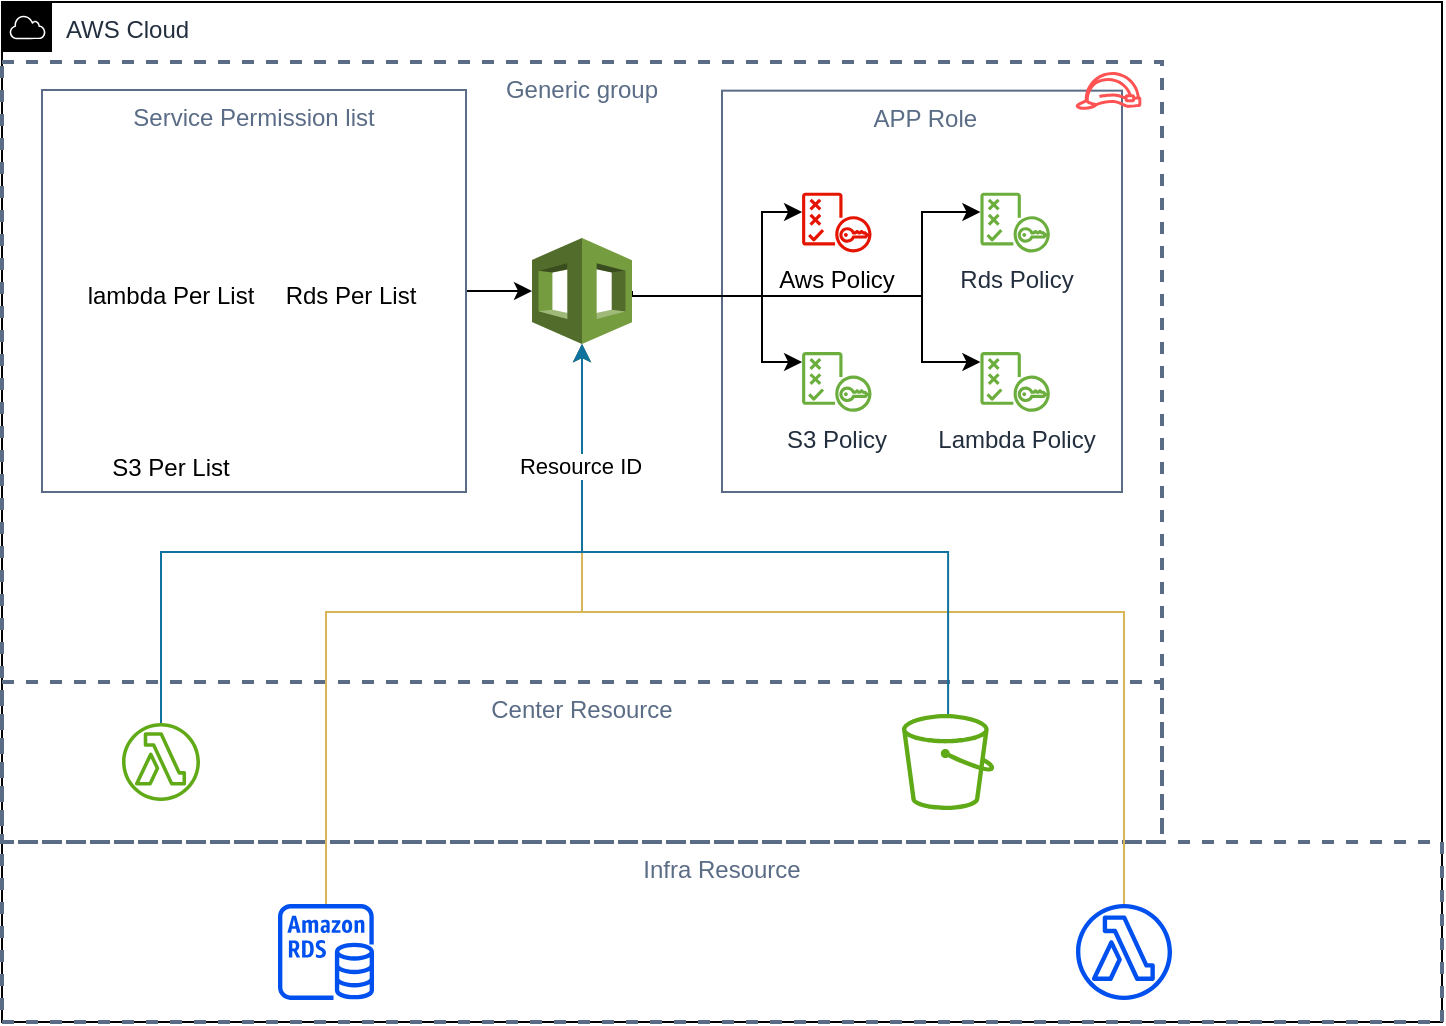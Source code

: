 <mxfile version="14.9.9" type="github">
  <diagram id="h0Ltb3ubu5BE6TXucoJK" name="Page-1">
    <mxGraphModel dx="932" dy="527" grid="1" gridSize="10" guides="1" tooltips="1" connect="1" arrows="1" fold="1" page="1" pageScale="1" pageWidth="827" pageHeight="1169" math="0" shadow="0">
      <root>
        <mxCell id="0" />
        <mxCell id="1" parent="0" />
        <mxCell id="L57G383Xu0ex_uQmPp5W-1" value="AWS Cloud" style="points=[[0,0],[0.25,0],[0.5,0],[0.75,0],[1,0],[1,0.25],[1,0.5],[1,0.75],[1,1],[0.75,1],[0.5,1],[0.25,1],[0,1],[0,0.75],[0,0.5],[0,0.25]];outlineConnect=0;gradientColor=none;html=1;whiteSpace=wrap;fontSize=12;fontStyle=0;shape=mxgraph.aws4.group;grIcon=mxgraph.aws4.group_aws_cloud;fillColor=none;verticalAlign=top;align=left;spacingLeft=30;fontColor=#232F3E;dashed=0;" vertex="1" parent="1">
          <mxGeometry x="80" y="75" width="720" height="510" as="geometry" />
        </mxCell>
        <mxCell id="L57G383Xu0ex_uQmPp5W-21" value="Generic group" style="fillColor=none;strokeColor=#5A6C86;dashed=1;verticalAlign=top;fontStyle=0;fontColor=#5A6C86;strokeWidth=2;" vertex="1" parent="1">
          <mxGeometry x="80" y="105" width="580" height="390" as="geometry" />
        </mxCell>
        <mxCell id="L57G383Xu0ex_uQmPp5W-50" style="edgeStyle=orthogonalEdgeStyle;curved=1;rounded=0;sketch=0;orthogonalLoop=1;jettySize=auto;html=1;exitX=1;exitY=0.5;exitDx=0;exitDy=0;fontColor=#000000;" edge="1" parent="1" source="L57G383Xu0ex_uQmPp5W-46" target="L57G383Xu0ex_uQmPp5W-28">
          <mxGeometry relative="1" as="geometry" />
        </mxCell>
        <mxCell id="L57G383Xu0ex_uQmPp5W-46" value="Service Permission list" style="fillColor=none;strokeColor=#5A6C86;verticalAlign=top;fontStyle=0;fontColor=#5A6C86;" vertex="1" parent="1">
          <mxGeometry x="100" y="119" width="212" height="201" as="geometry" />
        </mxCell>
        <mxCell id="L57G383Xu0ex_uQmPp5W-7" value="Infra Resource" style="fillColor=none;strokeColor=#5A6C86;dashed=1;verticalAlign=top;fontStyle=0;fontColor=#5A6C86;strokeWidth=2;" vertex="1" parent="1">
          <mxGeometry x="80" y="495" width="720" height="90" as="geometry" />
        </mxCell>
        <mxCell id="L57G383Xu0ex_uQmPp5W-22" value="Center Resource" style="fillColor=none;strokeColor=#5A6C86;dashed=1;verticalAlign=top;fontStyle=0;fontColor=#5A6C86;strokeWidth=2;" vertex="1" parent="1">
          <mxGeometry x="80" y="415" width="580" height="80" as="geometry" />
        </mxCell>
        <mxCell id="L57G383Xu0ex_uQmPp5W-42" style="edgeStyle=orthogonalEdgeStyle;rounded=0;sketch=0;orthogonalLoop=1;jettySize=auto;html=1;entryX=0.5;entryY=1;entryDx=0;entryDy=0;entryPerimeter=0;gradientColor=#ffd966;fillColor=#fff2cc;strokeColor=#d6b656;" edge="1" parent="1" source="L57G383Xu0ex_uQmPp5W-3" target="L57G383Xu0ex_uQmPp5W-28">
          <mxGeometry relative="1" as="geometry">
            <Array as="points">
              <mxPoint x="242" y="380" />
              <mxPoint x="370" y="380" />
            </Array>
          </mxGeometry>
        </mxCell>
        <mxCell id="L57G383Xu0ex_uQmPp5W-3" value="" style="outlineConnect=0;fontColor=#ffffff;fillColor=#0050ef;strokeColor=#001DBC;dashed=0;verticalLabelPosition=bottom;verticalAlign=top;align=center;html=1;fontSize=12;fontStyle=0;aspect=fixed;pointerEvents=1;shape=mxgraph.aws4.rds_instance;" vertex="1" parent="1">
          <mxGeometry x="218" y="526" width="48" height="48" as="geometry" />
        </mxCell>
        <mxCell id="L57G383Xu0ex_uQmPp5W-44" style="edgeStyle=orthogonalEdgeStyle;rounded=0;sketch=0;orthogonalLoop=1;jettySize=auto;html=1;entryX=0.5;entryY=1;entryDx=0;entryDy=0;entryPerimeter=0;gradientColor=#ffd966;fillColor=#fff2cc;strokeColor=#d6b656;" edge="1" parent="1" source="L57G383Xu0ex_uQmPp5W-6" target="L57G383Xu0ex_uQmPp5W-28">
          <mxGeometry relative="1" as="geometry">
            <Array as="points">
              <mxPoint x="641" y="380" />
              <mxPoint x="370" y="380" />
            </Array>
          </mxGeometry>
        </mxCell>
        <mxCell id="L57G383Xu0ex_uQmPp5W-6" value="" style="outlineConnect=0;fillColor=#0050ef;strokeColor=#001DBC;dashed=0;verticalLabelPosition=bottom;verticalAlign=top;align=center;html=1;fontSize=12;fontStyle=0;aspect=fixed;pointerEvents=1;shape=mxgraph.aws4.lambda_function;fontColor=#ffffff;" vertex="1" parent="1">
          <mxGeometry x="617" y="526" width="48" height="48" as="geometry" />
        </mxCell>
        <mxCell id="L57G383Xu0ex_uQmPp5W-9" value="lambda Per List" style="shape=image;html=1;verticalAlign=top;verticalLabelPosition=bottom;labelBackgroundColor=#ffffff;imageAspect=0;aspect=fixed;image=https://cdn0.iconfinder.com/data/icons/simpline-mix/64/simpline_11-128.png" vertex="1" parent="1">
          <mxGeometry x="140" y="160" width="48" height="48" as="geometry" />
        </mxCell>
        <mxCell id="L57G383Xu0ex_uQmPp5W-25" value="" style="group" vertex="1" connectable="0" parent="1">
          <mxGeometry x="440" y="110" width="210" height="210" as="geometry" />
        </mxCell>
        <mxCell id="L57G383Xu0ex_uQmPp5W-16" value=" APP Role" style="fillColor=none;strokeColor=#5A6C86;verticalAlign=top;fontStyle=0;fontColor=#5A6C86;" vertex="1" parent="L57G383Xu0ex_uQmPp5W-25">
          <mxGeometry y="9.33" width="200" height="200.67" as="geometry" />
        </mxCell>
        <mxCell id="L57G383Xu0ex_uQmPp5W-13" value="Lambda Policy" style="outlineConnect=0;fontColor=#232F3E;gradientColor=none;fillColor=#6CAE3E;strokeColor=none;dashed=0;verticalLabelPosition=bottom;verticalAlign=top;align=center;html=1;fontSize=12;fontStyle=0;aspect=fixed;pointerEvents=1;shape=mxgraph.aws4.policy;" vertex="1" parent="L57G383Xu0ex_uQmPp5W-25">
          <mxGeometry x="129.166" y="140" width="34.8" height="29.892" as="geometry" />
        </mxCell>
        <mxCell id="L57G383Xu0ex_uQmPp5W-14" value="S3 Policy" style="outlineConnect=0;fontColor=#232F3E;gradientColor=none;fillColor=#6CAE3E;strokeColor=none;dashed=0;verticalLabelPosition=bottom;verticalAlign=top;align=center;html=1;fontSize=12;fontStyle=0;aspect=fixed;pointerEvents=1;shape=mxgraph.aws4.policy;" vertex="1" parent="L57G383Xu0ex_uQmPp5W-25">
          <mxGeometry x="39.996" y="139.997" width="34.8" height="29.892" as="geometry" />
        </mxCell>
        <mxCell id="L57G383Xu0ex_uQmPp5W-15" value="Rds Policy" style="outlineConnect=0;fontColor=#232F3E;gradientColor=none;fillColor=#6CAE3E;strokeColor=none;dashed=0;verticalLabelPosition=bottom;verticalAlign=top;align=center;html=1;fontSize=12;fontStyle=0;aspect=fixed;pointerEvents=1;shape=mxgraph.aws4.policy;" vertex="1" parent="L57G383Xu0ex_uQmPp5W-25">
          <mxGeometry x="129.166" y="60.333" width="34.8" height="29.892" as="geometry" />
        </mxCell>
        <mxCell id="L57G383Xu0ex_uQmPp5W-10" value="" style="outlineConnect=0;fontColor=#232F3E;gradientColor=none;fillColor=#FF5252;strokeColor=none;dashed=0;verticalLabelPosition=bottom;verticalAlign=top;align=center;html=1;fontSize=12;fontStyle=0;aspect=fixed;pointerEvents=1;shape=mxgraph.aws4.role;" vertex="1" parent="L57G383Xu0ex_uQmPp5W-25">
          <mxGeometry x="176.529" width="33.471" height="18.879" as="geometry" />
        </mxCell>
        <mxCell id="L57G383Xu0ex_uQmPp5W-24" value="Aws Policy" style="outlineConnect=0;fillColor=#e51400;strokeColor=#B20000;dashed=0;verticalLabelPosition=bottom;verticalAlign=top;align=center;html=1;fontSize=12;fontStyle=0;aspect=fixed;pointerEvents=1;shape=mxgraph.aws4.policy;" vertex="1" parent="L57G383Xu0ex_uQmPp5W-25">
          <mxGeometry x="39.996" y="60.333" width="34.8" height="29.892" as="geometry" />
        </mxCell>
        <mxCell id="L57G383Xu0ex_uQmPp5W-43" style="edgeStyle=orthogonalEdgeStyle;rounded=0;sketch=0;orthogonalLoop=1;jettySize=auto;html=1;entryX=0.5;entryY=1;entryDx=0;entryDy=0;entryPerimeter=0;fillColor=#b1ddf0;strokeColor=#10739e;" edge="1" parent="1" source="L57G383Xu0ex_uQmPp5W-26" target="L57G383Xu0ex_uQmPp5W-28">
          <mxGeometry relative="1" as="geometry">
            <Array as="points">
              <mxPoint x="553" y="350" />
              <mxPoint x="370" y="350" />
            </Array>
          </mxGeometry>
        </mxCell>
        <mxCell id="L57G383Xu0ex_uQmPp5W-26" value="" style="outlineConnect=0;fontColor=#ffffff;fillColor=#60a917;strokeColor=#2D7600;dashed=0;verticalLabelPosition=bottom;verticalAlign=top;align=center;html=1;fontSize=12;fontStyle=0;aspect=fixed;pointerEvents=1;shape=mxgraph.aws4.bucket;" vertex="1" parent="1">
          <mxGeometry x="530" y="431" width="46.15" height="48" as="geometry" />
        </mxCell>
        <mxCell id="L57G383Xu0ex_uQmPp5W-34" style="edgeStyle=orthogonalEdgeStyle;rounded=0;sketch=0;orthogonalLoop=1;jettySize=auto;html=1;exitX=1;exitY=0.5;exitDx=0;exitDy=0;exitPerimeter=0;" edge="1" parent="1" source="L57G383Xu0ex_uQmPp5W-28" target="L57G383Xu0ex_uQmPp5W-24">
          <mxGeometry relative="1" as="geometry">
            <Array as="points">
              <mxPoint x="460" y="222" />
              <mxPoint x="460" y="180" />
            </Array>
          </mxGeometry>
        </mxCell>
        <mxCell id="L57G383Xu0ex_uQmPp5W-35" style="edgeStyle=orthogonalEdgeStyle;rounded=0;sketch=0;orthogonalLoop=1;jettySize=auto;html=1;exitX=1;exitY=0.5;exitDx=0;exitDy=0;exitPerimeter=0;" edge="1" parent="1" source="L57G383Xu0ex_uQmPp5W-28" target="L57G383Xu0ex_uQmPp5W-14">
          <mxGeometry relative="1" as="geometry">
            <Array as="points">
              <mxPoint x="460" y="222" />
              <mxPoint x="460" y="255" />
            </Array>
          </mxGeometry>
        </mxCell>
        <mxCell id="L57G383Xu0ex_uQmPp5W-36" style="edgeStyle=orthogonalEdgeStyle;rounded=0;sketch=0;orthogonalLoop=1;jettySize=auto;html=1;exitX=1;exitY=0.5;exitDx=0;exitDy=0;exitPerimeter=0;" edge="1" parent="1" source="L57G383Xu0ex_uQmPp5W-28" target="L57G383Xu0ex_uQmPp5W-15">
          <mxGeometry relative="1" as="geometry">
            <Array as="points">
              <mxPoint x="540" y="222" />
              <mxPoint x="540" y="180" />
            </Array>
          </mxGeometry>
        </mxCell>
        <mxCell id="L57G383Xu0ex_uQmPp5W-37" style="edgeStyle=orthogonalEdgeStyle;rounded=0;sketch=0;orthogonalLoop=1;jettySize=auto;html=1;exitX=1;exitY=0.5;exitDx=0;exitDy=0;exitPerimeter=0;" edge="1" parent="1" source="L57G383Xu0ex_uQmPp5W-28" target="L57G383Xu0ex_uQmPp5W-13">
          <mxGeometry relative="1" as="geometry">
            <Array as="points">
              <mxPoint x="540" y="222" />
              <mxPoint x="540" y="255" />
            </Array>
          </mxGeometry>
        </mxCell>
        <mxCell id="L57G383Xu0ex_uQmPp5W-28" value="" style="outlineConnect=0;dashed=0;verticalLabelPosition=bottom;verticalAlign=top;align=center;html=1;shape=mxgraph.aws3.cloudformation;fillColor=#759C3E;gradientColor=none;strokeColor=#000000;" vertex="1" parent="1">
          <mxGeometry x="345" y="193" width="50" height="53" as="geometry" />
        </mxCell>
        <mxCell id="L57G383Xu0ex_uQmPp5W-40" style="edgeStyle=orthogonalEdgeStyle;rounded=0;sketch=0;orthogonalLoop=1;jettySize=auto;html=1;fillColor=#b1ddf0;strokeColor=#10739e;" edge="1" parent="1" source="L57G383Xu0ex_uQmPp5W-23" target="L57G383Xu0ex_uQmPp5W-28">
          <mxGeometry relative="1" as="geometry">
            <Array as="points">
              <mxPoint x="160" y="350" />
              <mxPoint x="370" y="350" />
            </Array>
          </mxGeometry>
        </mxCell>
        <mxCell id="L57G383Xu0ex_uQmPp5W-52" value="Resource ID" style="edgeLabel;html=1;align=center;verticalAlign=middle;resizable=0;points=[];fontColor=#000000;" vertex="1" connectable="0" parent="L57G383Xu0ex_uQmPp5W-40">
          <mxGeometry x="0.695" y="1" relative="1" as="geometry">
            <mxPoint as="offset" />
          </mxGeometry>
        </mxCell>
        <mxCell id="L57G383Xu0ex_uQmPp5W-23" value="" style="outlineConnect=0;fontColor=#ffffff;fillColor=#60a917;strokeColor=#2D7600;dashed=0;verticalLabelPosition=bottom;verticalAlign=top;align=center;html=1;fontSize=12;fontStyle=0;aspect=fixed;pointerEvents=1;shape=mxgraph.aws4.lambda_function;" vertex="1" parent="1">
          <mxGeometry x="140" y="435.5" width="39" height="39" as="geometry" />
        </mxCell>
        <mxCell id="L57G383Xu0ex_uQmPp5W-47" value="Rds Per List" style="shape=image;html=1;verticalAlign=top;verticalLabelPosition=bottom;labelBackgroundColor=#ffffff;imageAspect=0;aspect=fixed;image=https://cdn0.iconfinder.com/data/icons/simpline-mix/64/simpline_11-128.png" vertex="1" parent="1">
          <mxGeometry x="230" y="160" width="48" height="48" as="geometry" />
        </mxCell>
        <mxCell id="L57G383Xu0ex_uQmPp5W-48" value="S3 Per List" style="shape=image;html=1;verticalAlign=top;verticalLabelPosition=bottom;labelBackgroundColor=#ffffff;imageAspect=0;aspect=fixed;image=https://cdn0.iconfinder.com/data/icons/simpline-mix/64/simpline_11-128.png" vertex="1" parent="1">
          <mxGeometry x="140" y="246" width="48" height="48" as="geometry" />
        </mxCell>
      </root>
    </mxGraphModel>
  </diagram>
</mxfile>
